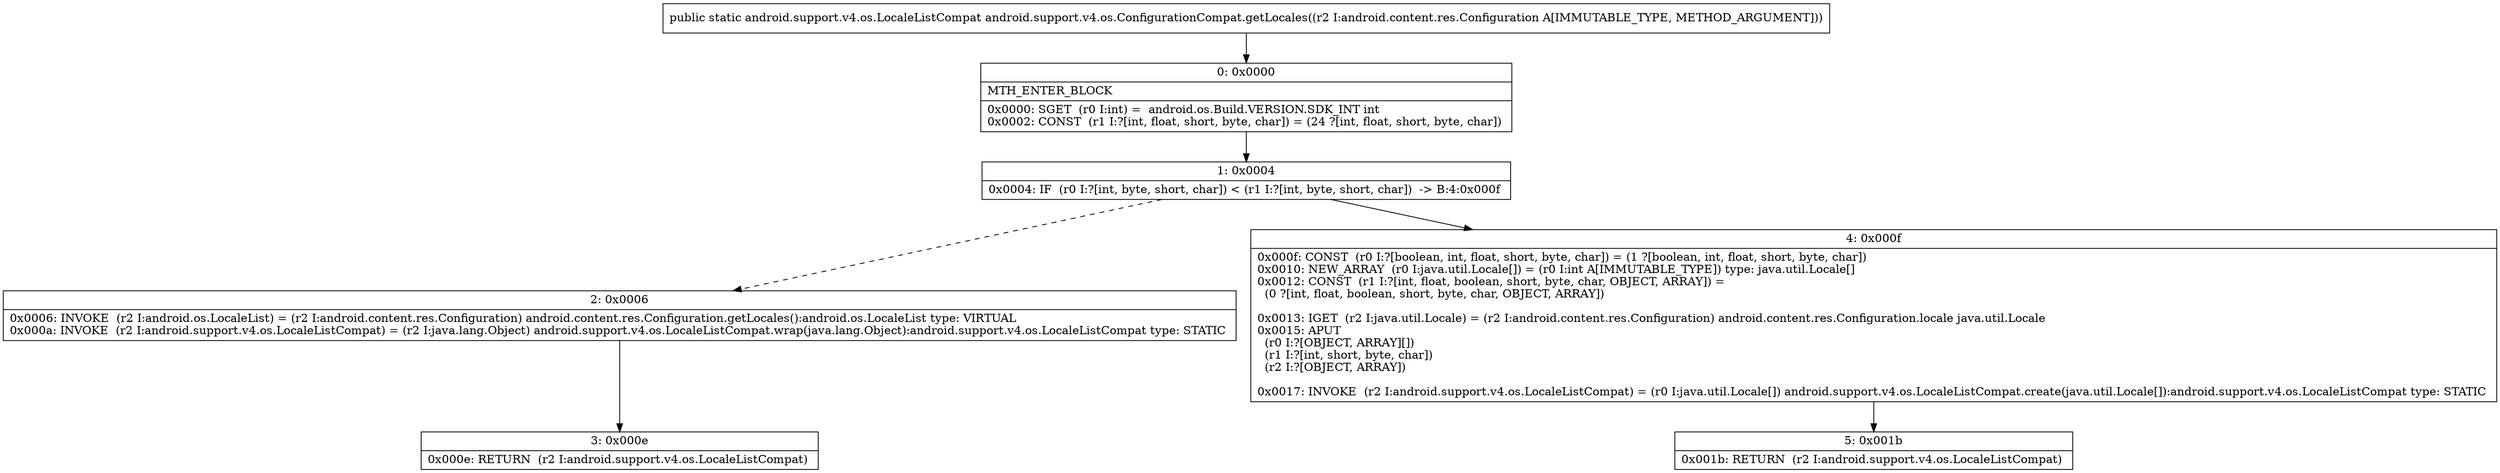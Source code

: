 digraph "CFG forandroid.support.v4.os.ConfigurationCompat.getLocales(Landroid\/content\/res\/Configuration;)Landroid\/support\/v4\/os\/LocaleListCompat;" {
Node_0 [shape=record,label="{0\:\ 0x0000|MTH_ENTER_BLOCK\l|0x0000: SGET  (r0 I:int) =  android.os.Build.VERSION.SDK_INT int \l0x0002: CONST  (r1 I:?[int, float, short, byte, char]) = (24 ?[int, float, short, byte, char]) \l}"];
Node_1 [shape=record,label="{1\:\ 0x0004|0x0004: IF  (r0 I:?[int, byte, short, char]) \< (r1 I:?[int, byte, short, char])  \-\> B:4:0x000f \l}"];
Node_2 [shape=record,label="{2\:\ 0x0006|0x0006: INVOKE  (r2 I:android.os.LocaleList) = (r2 I:android.content.res.Configuration) android.content.res.Configuration.getLocales():android.os.LocaleList type: VIRTUAL \l0x000a: INVOKE  (r2 I:android.support.v4.os.LocaleListCompat) = (r2 I:java.lang.Object) android.support.v4.os.LocaleListCompat.wrap(java.lang.Object):android.support.v4.os.LocaleListCompat type: STATIC \l}"];
Node_3 [shape=record,label="{3\:\ 0x000e|0x000e: RETURN  (r2 I:android.support.v4.os.LocaleListCompat) \l}"];
Node_4 [shape=record,label="{4\:\ 0x000f|0x000f: CONST  (r0 I:?[boolean, int, float, short, byte, char]) = (1 ?[boolean, int, float, short, byte, char]) \l0x0010: NEW_ARRAY  (r0 I:java.util.Locale[]) = (r0 I:int A[IMMUTABLE_TYPE]) type: java.util.Locale[] \l0x0012: CONST  (r1 I:?[int, float, boolean, short, byte, char, OBJECT, ARRAY]) = \l  (0 ?[int, float, boolean, short, byte, char, OBJECT, ARRAY])\l \l0x0013: IGET  (r2 I:java.util.Locale) = (r2 I:android.content.res.Configuration) android.content.res.Configuration.locale java.util.Locale \l0x0015: APUT  \l  (r0 I:?[OBJECT, ARRAY][])\l  (r1 I:?[int, short, byte, char])\l  (r2 I:?[OBJECT, ARRAY])\l \l0x0017: INVOKE  (r2 I:android.support.v4.os.LocaleListCompat) = (r0 I:java.util.Locale[]) android.support.v4.os.LocaleListCompat.create(java.util.Locale[]):android.support.v4.os.LocaleListCompat type: STATIC \l}"];
Node_5 [shape=record,label="{5\:\ 0x001b|0x001b: RETURN  (r2 I:android.support.v4.os.LocaleListCompat) \l}"];
MethodNode[shape=record,label="{public static android.support.v4.os.LocaleListCompat android.support.v4.os.ConfigurationCompat.getLocales((r2 I:android.content.res.Configuration A[IMMUTABLE_TYPE, METHOD_ARGUMENT])) }"];
MethodNode -> Node_0;
Node_0 -> Node_1;
Node_1 -> Node_2[style=dashed];
Node_1 -> Node_4;
Node_2 -> Node_3;
Node_4 -> Node_5;
}

